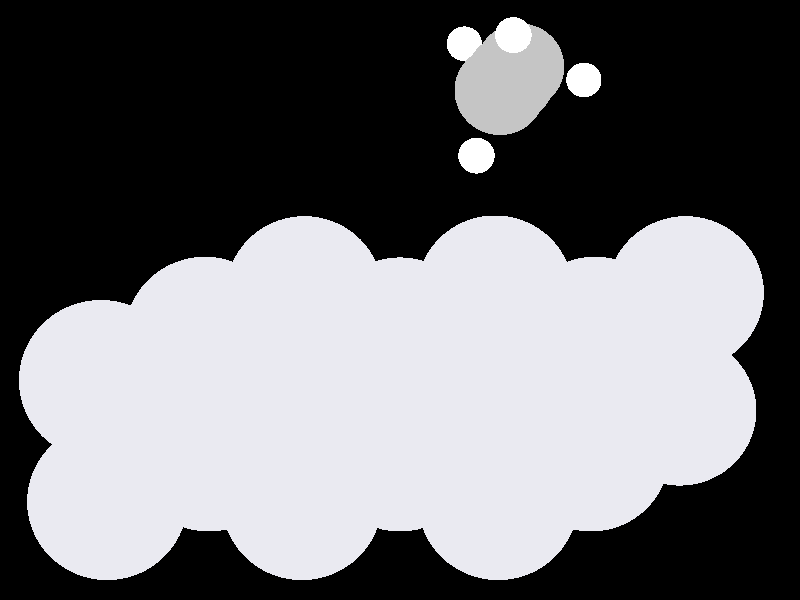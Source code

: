 #include "colors.inc"
#include "finish.inc"

global_settings {assumed_gamma 1 max_trace_level 6}
background {color White transmit 1.0}
camera {perspective
  right -11.34*x up 8.68*y
  direction 100.00*z
  location <0,0,100.00> look_at <0,0,0>}


light_source {<  2.00,   3.00,  40.00> color White
  area_light <0.70, 0, 0>, <0, 0.70, 0>, 3, 3
  adaptive 1 jitter}
// no fog
#declare simple = finish {phong 0.7}
#declare pale = finish {ambient 0.5 diffuse 0.85 roughness 0.001 specular 0.200 }
#declare intermediate = finish {ambient 0.3 diffuse 0.6 specular 0.1 roughness 0.04}
#declare vmd = finish {ambient 0.0 diffuse 0.65 phong 0.1 phong_size 40.0 specular 0.5 }
#declare jmol = finish {ambient 0.2 diffuse 0.6 specular 1 roughness 0.001 metallic}
#declare ase2 = finish {ambient 0.05 brilliance 3 diffuse 0.6 metallic specular 0.7 roughness 0.04 reflection 0.15}
#declare ase3 = finish {ambient 0.15 brilliance 2 diffuse 0.6 metallic specular 1.0 roughness 0.001 reflection 0.0}
#declare glass = finish {ambient 0.05 diffuse 0.3 specular 1.0 roughness 0.001}
#declare glass2 = finish {ambient 0.01 diffuse 0.3 specular 1.0 reflection 0.25 roughness 0.001}
#declare Rcell = 0.050;
#declare Rbond = 0.100;

#macro atom(LOC, R, COL, TRANS, FIN)
  sphere{LOC, R texture{pigment{color COL transmit TRANS} finish{FIN}}}
#end
#macro constrain(LOC, R, COL, TRANS FIN)
union{torus{R, Rcell rotate 45*z texture{pigment{color COL transmit TRANS} finish{FIN}}}
     torus{R, Rcell rotate -45*z texture{pigment{color COL transmit TRANS} finish{FIN}}}
     translate LOC}
#end

// no cell vertices
atom(< -4.24,  -2.98,  -2.19>, 1.16, rgb <0.82, 0.82, 0.88>, 0.0, ase3) // #0
atom(< -1.42,  -2.98,  -2.18>, 1.16, rgb <0.82, 0.82, 0.88>, 0.0, ase3) // #1
atom(<  1.42,  -2.98,  -2.18>, 1.16, rgb <0.82, 0.82, 0.88>, 0.0, ase3) // #2
atom(< -2.83,  -2.34,  -4.55>, 1.16, rgb <0.82, 0.82, 0.88>, 0.0, ase3) // #3
atom(<  0.00,  -2.34,  -4.55>, 1.16, rgb <0.82, 0.82, 0.88>, 0.0, ase3) // #4
atom(<  2.83,  -2.34,  -4.55>, 1.16, rgb <0.82, 0.82, 0.88>, 0.0, ase3) // #5
atom(< -1.41,  -1.71,  -6.92>, 1.16, rgb <0.82, 0.82, 0.88>, 0.0, ase3) // #6
atom(<  1.42,  -1.71,  -6.91>, 1.16, rgb <0.82, 0.82, 0.88>, 0.0, ase3) // #7
atom(<  4.24,  -1.71,  -6.92>, 1.16, rgb <0.82, 0.82, 0.88>, 0.0, ase3) // #8
atom(< -4.24,  -1.16,  -0.00>, 1.16, rgb <0.82, 0.82, 0.88>, 0.0, ase3) // #9
atom(< -1.41,  -1.15,  -0.00>, 1.16, rgb <0.82, 0.82, 0.88>, 0.0, ase3) // #10
atom(<  1.41,  -1.15,   0.00>, 1.16, rgb <0.82, 0.82, 0.88>, 0.0, ase3) // #11
atom(< -2.83,  -0.52,  -2.37>, 1.16, rgb <0.82, 0.82, 0.88>, 0.0, ase3) // #12
atom(< -0.00,  -0.53,  -2.37>, 1.16, rgb <0.82, 0.82, 0.88>, 0.0, ase3) // #13
atom(<  2.83,  -0.52,  -2.37>, 1.16, rgb <0.82, 0.82, 0.88>, 0.0, ase3) // #14
atom(< -1.42,   0.11,  -4.73>, 1.16, rgb <0.82, 0.82, 0.88>, 0.0, ase3) // #15
atom(<  1.41,   0.12,  -4.73>, 1.16, rgb <0.82, 0.82, 0.88>, 0.0, ase3) // #16
atom(<  4.24,   0.11,  -4.73>, 1.16, rgb <0.82, 0.82, 0.88>, 0.0, ase3) // #17
atom(<  1.43,   3.06,  -0.94>, 0.65, rgb <0.56, 0.56, 0.56>, 0.0, ase3) // #18
atom(<  1.60,   3.28,  -2.22>, 0.65, rgb <0.56, 0.56, 0.56>, 0.0, ase3) // #19
atom(<  1.76,   3.49,  -3.50>, 0.65, rgb <0.56, 0.56, 0.56>, 0.0, ase3) // #20
atom(<  1.09,   2.10,  -0.57>, 0.26, rgb <1.00, 1.00, 1.00>, 0.0, ase3) // #21
atom(<  1.61,   3.84,  -0.21>, 0.26, rgb <1.00, 1.00, 1.00>, 0.0, ase3) // #22
atom(<  2.71,   3.31,  -3.99>, 0.26, rgb <1.00, 1.00, 1.00>, 0.0, ase3) // #23
atom(<  0.95,   3.86,  -4.12>, 0.26, rgb <1.00, 1.00, 1.00>, 0.0, ase3) // #24

// no constraints
